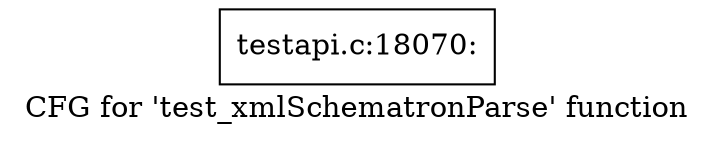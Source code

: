 digraph "CFG for 'test_xmlSchematronParse' function" {
	label="CFG for 'test_xmlSchematronParse' function";

	Node0x4a8b5e0 [shape=record,label="{testapi.c:18070:}"];
}
